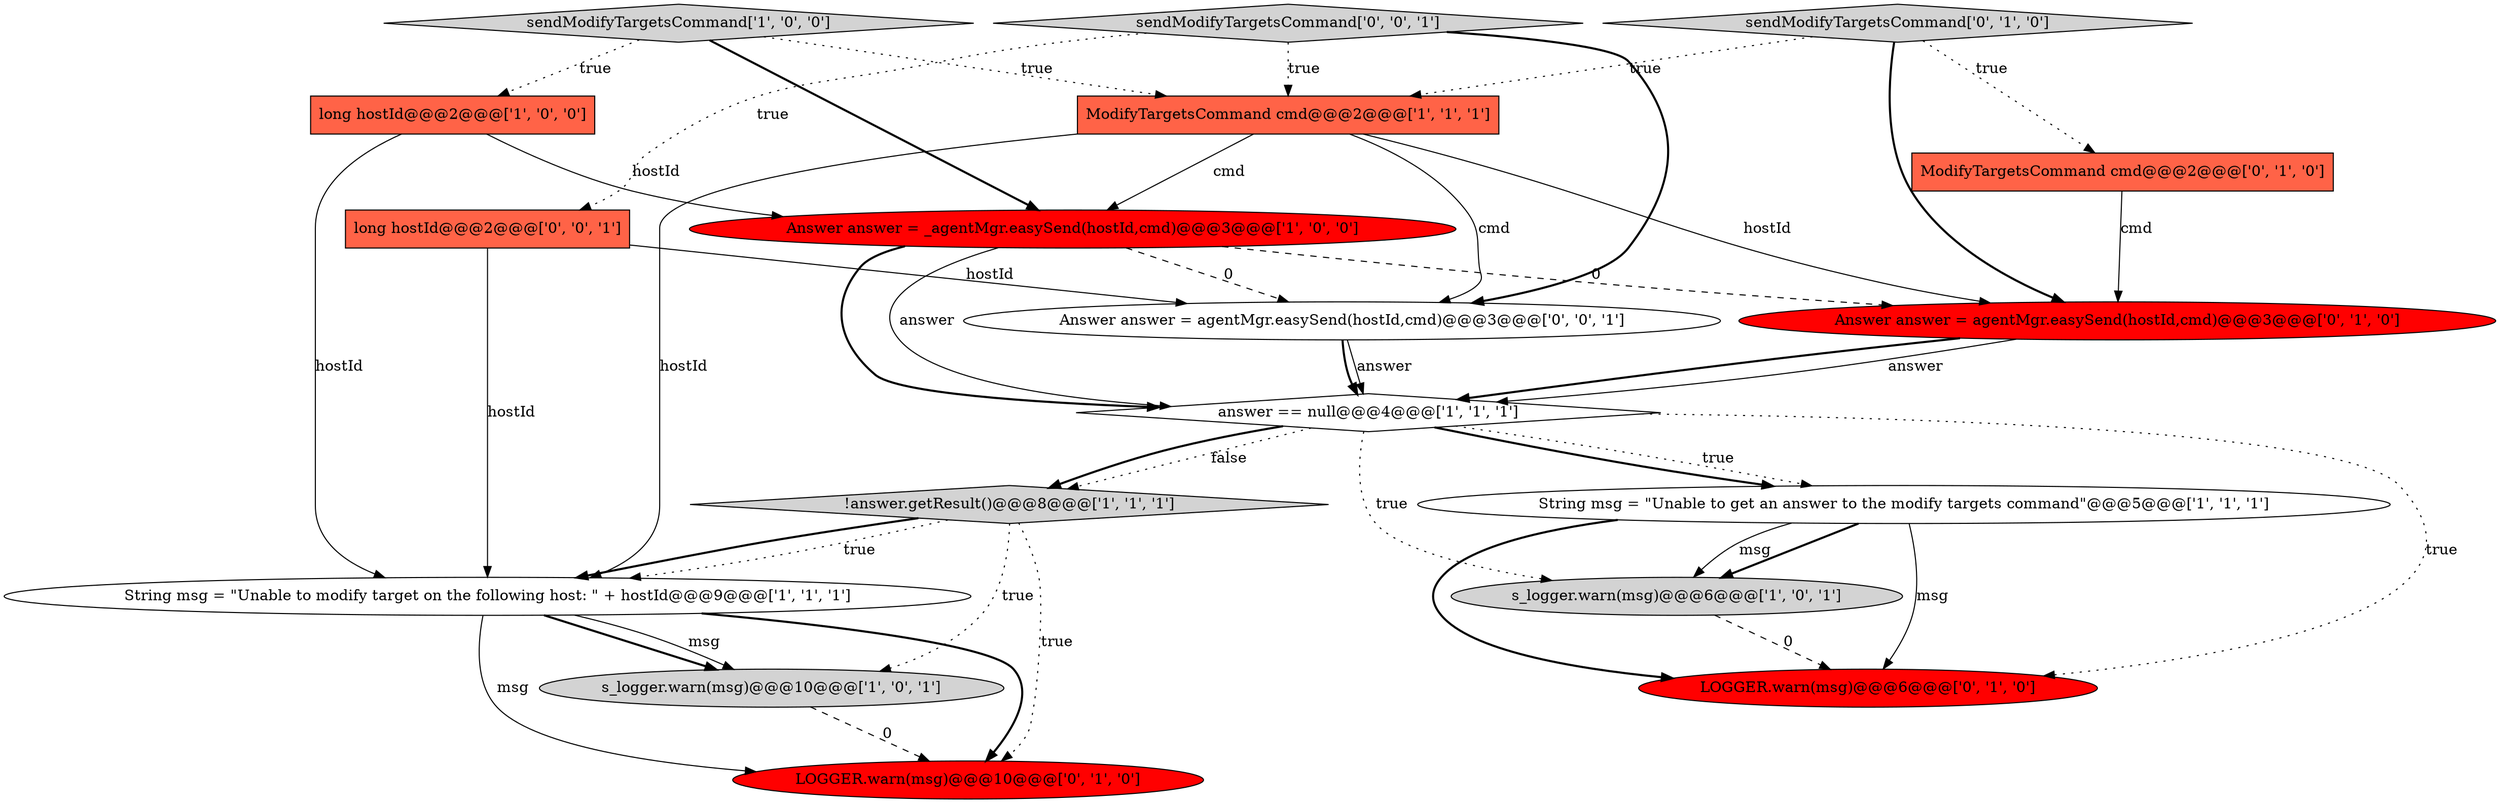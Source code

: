 digraph {
0 [style = filled, label = "String msg = \"Unable to get an answer to the modify targets command\"@@@5@@@['1', '1', '1']", fillcolor = white, shape = ellipse image = "AAA0AAABBB1BBB"];
4 [style = filled, label = "s_logger.warn(msg)@@@6@@@['1', '0', '1']", fillcolor = lightgray, shape = ellipse image = "AAA0AAABBB1BBB"];
5 [style = filled, label = "ModifyTargetsCommand cmd@@@2@@@['1', '1', '1']", fillcolor = tomato, shape = box image = "AAA0AAABBB1BBB"];
9 [style = filled, label = "s_logger.warn(msg)@@@10@@@['1', '0', '1']", fillcolor = lightgray, shape = ellipse image = "AAA0AAABBB1BBB"];
15 [style = filled, label = "long hostId@@@2@@@['0', '0', '1']", fillcolor = tomato, shape = box image = "AAA0AAABBB3BBB"];
12 [style = filled, label = "sendModifyTargetsCommand['0', '1', '0']", fillcolor = lightgray, shape = diamond image = "AAA0AAABBB2BBB"];
3 [style = filled, label = "long hostId@@@2@@@['1', '0', '0']", fillcolor = tomato, shape = box image = "AAA0AAABBB1BBB"];
11 [style = filled, label = "ModifyTargetsCommand cmd@@@2@@@['0', '1', '0']", fillcolor = tomato, shape = box image = "AAA0AAABBB2BBB"];
7 [style = filled, label = "!answer.getResult()@@@8@@@['1', '1', '1']", fillcolor = lightgray, shape = diamond image = "AAA0AAABBB1BBB"];
10 [style = filled, label = "Answer answer = agentMgr.easySend(hostId,cmd)@@@3@@@['0', '1', '0']", fillcolor = red, shape = ellipse image = "AAA1AAABBB2BBB"];
17 [style = filled, label = "sendModifyTargetsCommand['0', '0', '1']", fillcolor = lightgray, shape = diamond image = "AAA0AAABBB3BBB"];
2 [style = filled, label = "String msg = \"Unable to modify target on the following host: \" + hostId@@@9@@@['1', '1', '1']", fillcolor = white, shape = ellipse image = "AAA0AAABBB1BBB"];
13 [style = filled, label = "LOGGER.warn(msg)@@@10@@@['0', '1', '0']", fillcolor = red, shape = ellipse image = "AAA1AAABBB2BBB"];
16 [style = filled, label = "Answer answer = agentMgr.easySend(hostId,cmd)@@@3@@@['0', '0', '1']", fillcolor = white, shape = ellipse image = "AAA0AAABBB3BBB"];
1 [style = filled, label = "Answer answer = _agentMgr.easySend(hostId,cmd)@@@3@@@['1', '0', '0']", fillcolor = red, shape = ellipse image = "AAA1AAABBB1BBB"];
14 [style = filled, label = "LOGGER.warn(msg)@@@6@@@['0', '1', '0']", fillcolor = red, shape = ellipse image = "AAA1AAABBB2BBB"];
6 [style = filled, label = "sendModifyTargetsCommand['1', '0', '0']", fillcolor = lightgray, shape = diamond image = "AAA0AAABBB1BBB"];
8 [style = filled, label = "answer == null@@@4@@@['1', '1', '1']", fillcolor = white, shape = diamond image = "AAA0AAABBB1BBB"];
8->7 [style = dotted, label="false"];
10->8 [style = solid, label="answer"];
7->2 [style = dotted, label="true"];
1->8 [style = bold, label=""];
16->8 [style = bold, label=""];
3->1 [style = solid, label="hostId"];
0->14 [style = solid, label="msg"];
7->13 [style = dotted, label="true"];
5->10 [style = solid, label="hostId"];
15->16 [style = solid, label="hostId"];
16->8 [style = solid, label="answer"];
3->2 [style = solid, label="hostId"];
5->16 [style = solid, label="cmd"];
1->10 [style = dashed, label="0"];
2->9 [style = bold, label=""];
7->9 [style = dotted, label="true"];
8->4 [style = dotted, label="true"];
5->1 [style = solid, label="cmd"];
8->7 [style = bold, label=""];
2->13 [style = bold, label=""];
12->11 [style = dotted, label="true"];
8->0 [style = bold, label=""];
6->1 [style = bold, label=""];
0->14 [style = bold, label=""];
1->8 [style = solid, label="answer"];
12->10 [style = bold, label=""];
6->5 [style = dotted, label="true"];
17->15 [style = dotted, label="true"];
10->8 [style = bold, label=""];
12->5 [style = dotted, label="true"];
0->4 [style = bold, label=""];
7->2 [style = bold, label=""];
1->16 [style = dashed, label="0"];
8->14 [style = dotted, label="true"];
9->13 [style = dashed, label="0"];
2->13 [style = solid, label="msg"];
0->4 [style = solid, label="msg"];
8->0 [style = dotted, label="true"];
4->14 [style = dashed, label="0"];
2->9 [style = solid, label="msg"];
6->3 [style = dotted, label="true"];
11->10 [style = solid, label="cmd"];
15->2 [style = solid, label="hostId"];
17->16 [style = bold, label=""];
5->2 [style = solid, label="hostId"];
17->5 [style = dotted, label="true"];
}
